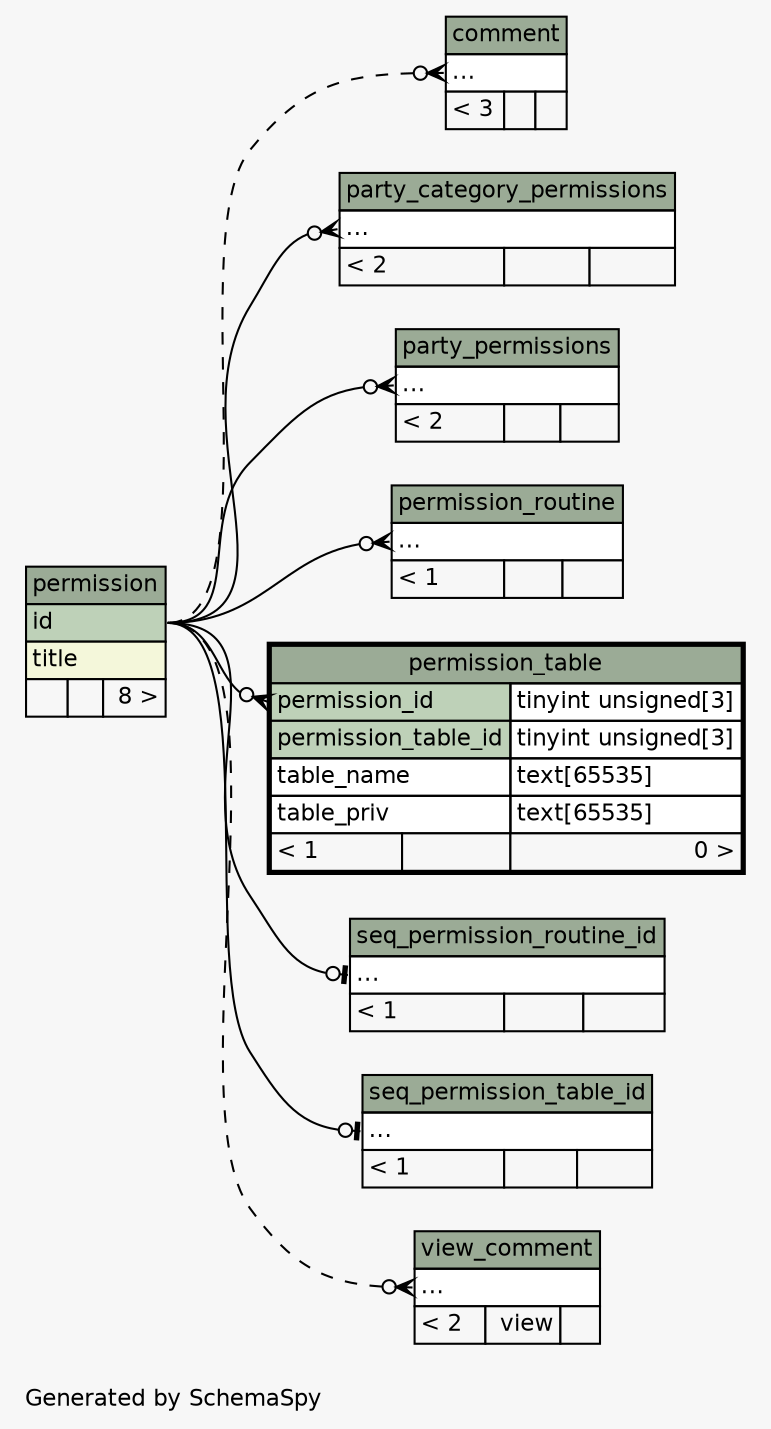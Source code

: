 // dot 2.38.0 on Linux 3.19.0-18-generic
// SchemaSpy rev 590
digraph "impliedTwoDegreesRelationshipsDiagram" {
  graph [
    rankdir="RL"
    bgcolor="#f7f7f7"
    label="\nGenerated by SchemaSpy"
    labeljust="l"
    nodesep="0.18"
    ranksep="0.46"
    fontname="Helvetica"
    fontsize="11"
  ];
  node [
    fontname="Helvetica"
    fontsize="11"
    shape="plaintext"
  ];
  edge [
    arrowsize="0.8"
  ];
  "comment":"elipses":w -> "permission":"id":e [arrowhead=none dir=back arrowtail=crowodot style=dashed];
  "party_category_permissions":"elipses":w -> "permission":"id":e [arrowhead=none dir=back arrowtail=crowodot];
  "party_permissions":"elipses":w -> "permission":"id":e [arrowhead=none dir=back arrowtail=crowodot];
  "permission_routine":"elipses":w -> "permission":"id":e [arrowhead=none dir=back arrowtail=crowodot];
  "permission_table":"permission_id":w -> "permission":"id":e [arrowhead=none dir=back arrowtail=crowodot];
  "seq_permission_routine_id":"elipses":w -> "permission":"id":e [arrowhead=none dir=back arrowtail=teeodot];
  "seq_permission_table_id":"elipses":w -> "permission":"id":e [arrowhead=none dir=back arrowtail=teeodot];
  "view_comment":"elipses":w -> "permission":"id":e [arrowhead=none dir=back arrowtail=crowodot style=dashed];
  "comment" [
    label=<
    <TABLE BORDER="0" CELLBORDER="1" CELLSPACING="0" BGCOLOR="#ffffff">
      <TR><TD COLSPAN="3" BGCOLOR="#9bab96" ALIGN="CENTER">comment</TD></TR>
      <TR><TD PORT="elipses" COLSPAN="3" ALIGN="LEFT">...</TD></TR>
      <TR><TD ALIGN="LEFT" BGCOLOR="#f7f7f7">&lt; 3</TD><TD ALIGN="RIGHT" BGCOLOR="#f7f7f7">  </TD><TD ALIGN="RIGHT" BGCOLOR="#f7f7f7">  </TD></TR>
    </TABLE>>
    URL="comment.html"
    tooltip="comment"
  ];
  "party_category_permissions" [
    label=<
    <TABLE BORDER="0" CELLBORDER="1" CELLSPACING="0" BGCOLOR="#ffffff">
      <TR><TD COLSPAN="3" BGCOLOR="#9bab96" ALIGN="CENTER">party_category_permissions</TD></TR>
      <TR><TD PORT="elipses" COLSPAN="3" ALIGN="LEFT">...</TD></TR>
      <TR><TD ALIGN="LEFT" BGCOLOR="#f7f7f7">&lt; 2</TD><TD ALIGN="RIGHT" BGCOLOR="#f7f7f7">  </TD><TD ALIGN="RIGHT" BGCOLOR="#f7f7f7">  </TD></TR>
    </TABLE>>
    URL="party_category_permissions.html"
    tooltip="party_category_permissions"
  ];
  "party_permissions" [
    label=<
    <TABLE BORDER="0" CELLBORDER="1" CELLSPACING="0" BGCOLOR="#ffffff">
      <TR><TD COLSPAN="3" BGCOLOR="#9bab96" ALIGN="CENTER">party_permissions</TD></TR>
      <TR><TD PORT="elipses" COLSPAN="3" ALIGN="LEFT">...</TD></TR>
      <TR><TD ALIGN="LEFT" BGCOLOR="#f7f7f7">&lt; 2</TD><TD ALIGN="RIGHT" BGCOLOR="#f7f7f7">  </TD><TD ALIGN="RIGHT" BGCOLOR="#f7f7f7">  </TD></TR>
    </TABLE>>
    URL="party_permissions.html"
    tooltip="party_permissions"
  ];
  "permission" [
    label=<
    <TABLE BORDER="0" CELLBORDER="1" CELLSPACING="0" BGCOLOR="#ffffff">
      <TR><TD COLSPAN="3" BGCOLOR="#9bab96" ALIGN="CENTER">permission</TD></TR>
      <TR><TD PORT="id" COLSPAN="3" BGCOLOR="#bed1b8" ALIGN="LEFT">id</TD></TR>
      <TR><TD PORT="title" COLSPAN="3" BGCOLOR="#f4f7da" ALIGN="LEFT">title</TD></TR>
      <TR><TD ALIGN="LEFT" BGCOLOR="#f7f7f7">  </TD><TD ALIGN="RIGHT" BGCOLOR="#f7f7f7">  </TD><TD ALIGN="RIGHT" BGCOLOR="#f7f7f7">8 &gt;</TD></TR>
    </TABLE>>
    URL="permission.html"
    tooltip="permission"
  ];
  "permission_routine" [
    label=<
    <TABLE BORDER="0" CELLBORDER="1" CELLSPACING="0" BGCOLOR="#ffffff">
      <TR><TD COLSPAN="3" BGCOLOR="#9bab96" ALIGN="CENTER">permission_routine</TD></TR>
      <TR><TD PORT="elipses" COLSPAN="3" ALIGN="LEFT">...</TD></TR>
      <TR><TD ALIGN="LEFT" BGCOLOR="#f7f7f7">&lt; 1</TD><TD ALIGN="RIGHT" BGCOLOR="#f7f7f7">  </TD><TD ALIGN="RIGHT" BGCOLOR="#f7f7f7">  </TD></TR>
    </TABLE>>
    URL="permission_routine.html"
    tooltip="permission_routine"
  ];
  "permission_table" [
    label=<
    <TABLE BORDER="2" CELLBORDER="1" CELLSPACING="0" BGCOLOR="#ffffff">
      <TR><TD COLSPAN="3" BGCOLOR="#9bab96" ALIGN="CENTER">permission_table</TD></TR>
      <TR><TD PORT="permission_id" COLSPAN="2" BGCOLOR="#bed1b8" ALIGN="LEFT">permission_id</TD><TD PORT="permission_id.type" ALIGN="LEFT">tinyint unsigned[3]</TD></TR>
      <TR><TD PORT="permission_table_id" COLSPAN="2" BGCOLOR="#bed1b8" ALIGN="LEFT">permission_table_id</TD><TD PORT="permission_table_id.type" ALIGN="LEFT">tinyint unsigned[3]</TD></TR>
      <TR><TD PORT="table_name" COLSPAN="2" ALIGN="LEFT">table_name</TD><TD PORT="table_name.type" ALIGN="LEFT">text[65535]</TD></TR>
      <TR><TD PORT="table_priv" COLSPAN="2" ALIGN="LEFT">table_priv</TD><TD PORT="table_priv.type" ALIGN="LEFT">text[65535]</TD></TR>
      <TR><TD ALIGN="LEFT" BGCOLOR="#f7f7f7">&lt; 1</TD><TD ALIGN="RIGHT" BGCOLOR="#f7f7f7">  </TD><TD ALIGN="RIGHT" BGCOLOR="#f7f7f7">0 &gt;</TD></TR>
    </TABLE>>
    URL="permission_table.html"
    tooltip="permission_table"
  ];
  "seq_permission_routine_id" [
    label=<
    <TABLE BORDER="0" CELLBORDER="1" CELLSPACING="0" BGCOLOR="#ffffff">
      <TR><TD COLSPAN="3" BGCOLOR="#9bab96" ALIGN="CENTER">seq_permission_routine_id</TD></TR>
      <TR><TD PORT="elipses" COLSPAN="3" ALIGN="LEFT">...</TD></TR>
      <TR><TD ALIGN="LEFT" BGCOLOR="#f7f7f7">&lt; 1</TD><TD ALIGN="RIGHT" BGCOLOR="#f7f7f7">  </TD><TD ALIGN="RIGHT" BGCOLOR="#f7f7f7">  </TD></TR>
    </TABLE>>
    URL="seq_permission_routine_id.html"
    tooltip="seq_permission_routine_id"
  ];
  "seq_permission_table_id" [
    label=<
    <TABLE BORDER="0" CELLBORDER="1" CELLSPACING="0" BGCOLOR="#ffffff">
      <TR><TD COLSPAN="3" BGCOLOR="#9bab96" ALIGN="CENTER">seq_permission_table_id</TD></TR>
      <TR><TD PORT="elipses" COLSPAN="3" ALIGN="LEFT">...</TD></TR>
      <TR><TD ALIGN="LEFT" BGCOLOR="#f7f7f7">&lt; 1</TD><TD ALIGN="RIGHT" BGCOLOR="#f7f7f7">  </TD><TD ALIGN="RIGHT" BGCOLOR="#f7f7f7">  </TD></TR>
    </TABLE>>
    URL="seq_permission_table_id.html"
    tooltip="seq_permission_table_id"
  ];
  "view_comment" [
    label=<
    <TABLE BORDER="0" CELLBORDER="1" CELLSPACING="0" BGCOLOR="#ffffff">
      <TR><TD COLSPAN="3" BGCOLOR="#9bab96" ALIGN="CENTER">view_comment</TD></TR>
      <TR><TD PORT="elipses" COLSPAN="3" ALIGN="LEFT">...</TD></TR>
      <TR><TD ALIGN="LEFT" BGCOLOR="#f7f7f7">&lt; 2</TD><TD ALIGN="RIGHT" BGCOLOR="#f7f7f7">view</TD><TD ALIGN="RIGHT" BGCOLOR="#f7f7f7">  </TD></TR>
    </TABLE>>
    URL="view_comment.html"
    tooltip="view_comment"
  ];
}
